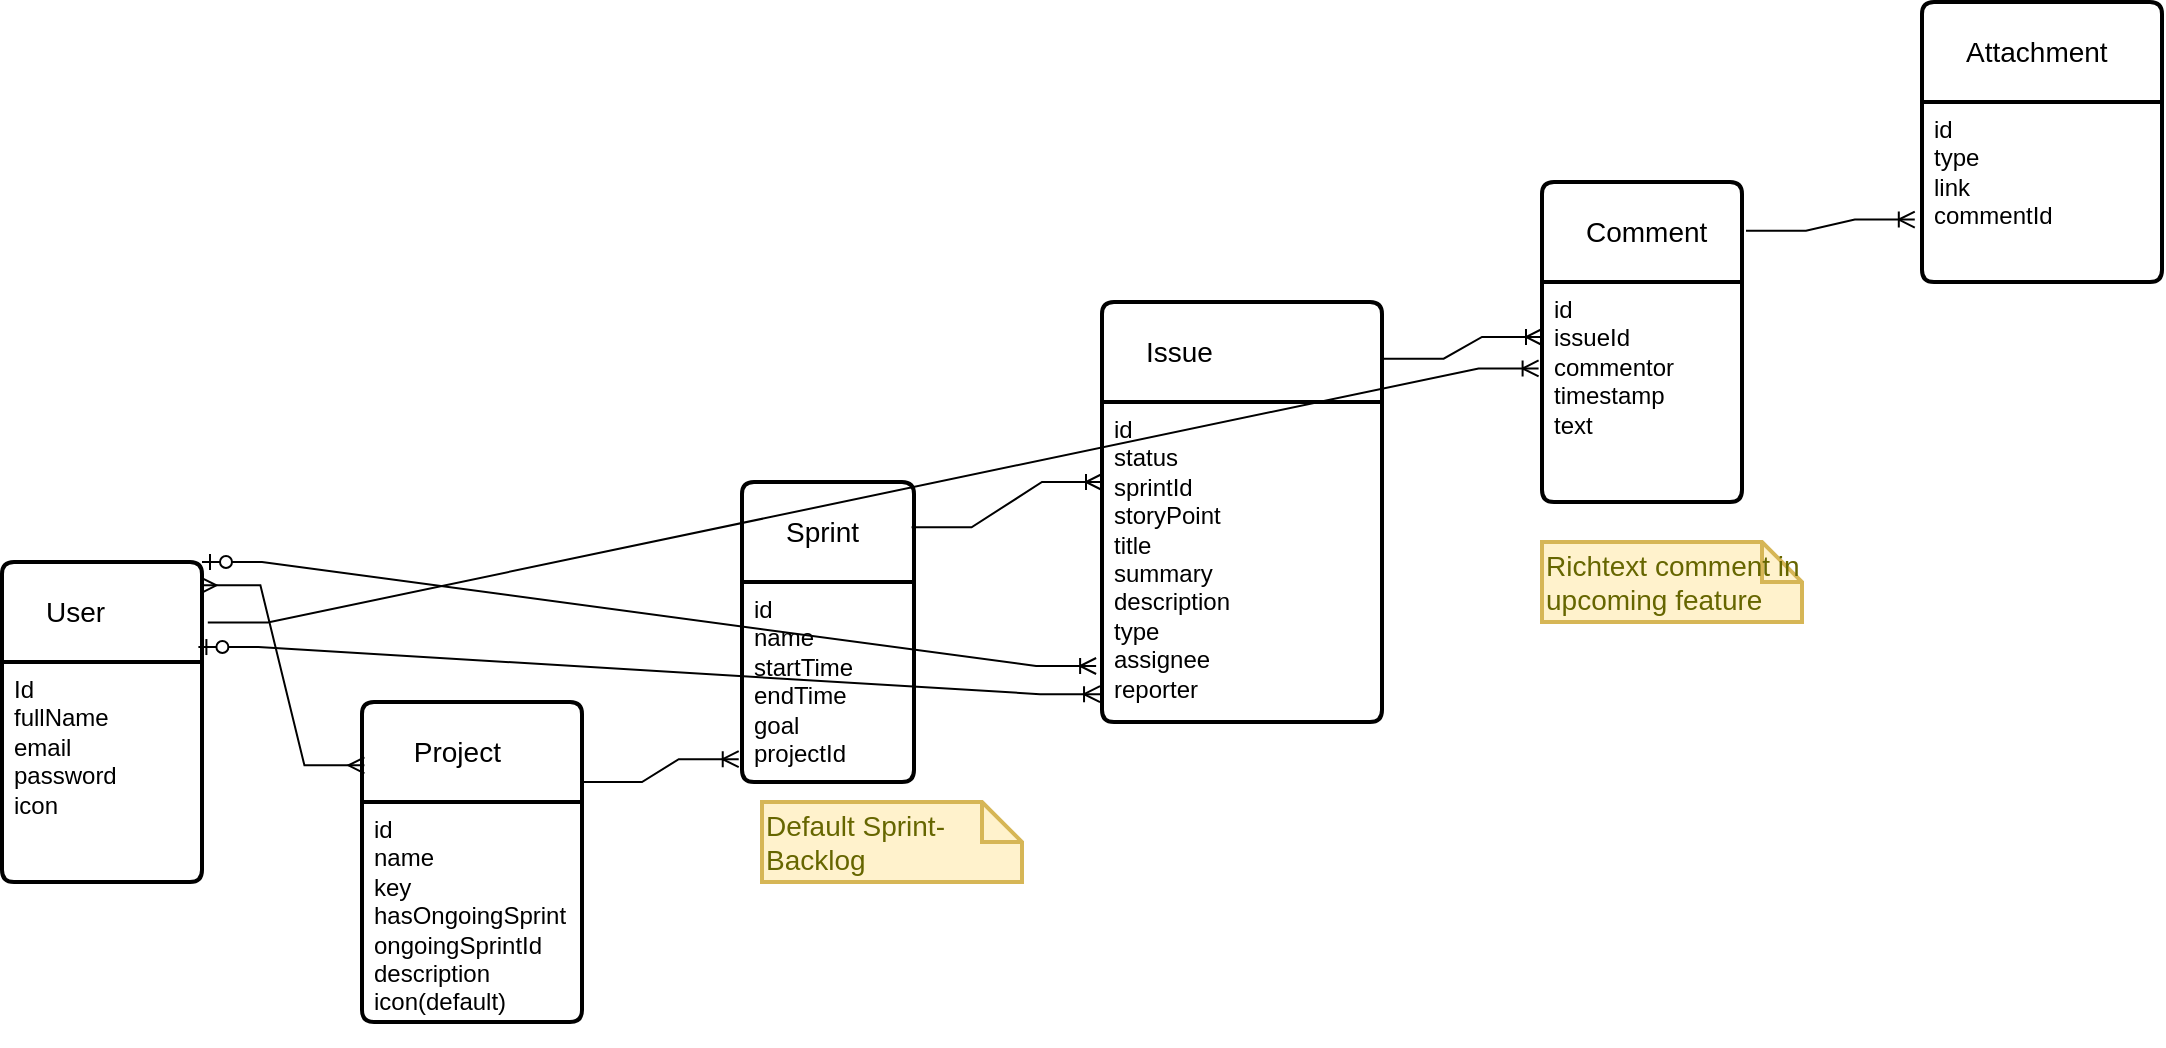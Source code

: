 <mxfile version="21.2.9" type="github">
  <diagram name="Page-1" id="hYXTnanG5P5eI5aRu3JL">
    <mxGraphModel dx="1235" dy="1853" grid="1" gridSize="10" guides="1" tooltips="1" connect="1" arrows="1" fold="1" page="1" pageScale="1" pageWidth="827" pageHeight="1169" math="0" shadow="0">
      <root>
        <mxCell id="0" />
        <mxCell id="1" parent="0" />
        <mxCell id="0CcHJ5xWRyJ15fwOYRmY-2" value="User" style="swimlane;childLayout=stackLayout;horizontal=1;startSize=50;horizontalStack=0;rounded=1;fontSize=14;fontStyle=0;strokeWidth=2;resizeParent=0;resizeLast=1;shadow=0;dashed=0;align=left;arcSize=4;whiteSpace=wrap;html=1;spacing=22;" parent="1" vertex="1">
          <mxGeometry x="40" y="200" width="100" height="160" as="geometry" />
        </mxCell>
        <mxCell id="0CcHJ5xWRyJ15fwOYRmY-3" value="&lt;font style=&quot;font-size: 12px;&quot;&gt;Id&lt;br&gt;fullName&lt;/font&gt;&lt;div&gt;&lt;font style=&quot;font-size: 12px;&quot;&gt;email&lt;/font&gt;&lt;/div&gt;&lt;div&gt;&lt;font style=&quot;font-size: 12px;&quot;&gt;password&lt;/font&gt;&lt;/div&gt;&lt;div&gt;&lt;font style=&quot;font-size: 12px;&quot;&gt;icon&lt;/font&gt;&lt;/div&gt;" style="align=left;strokeColor=none;fillColor=none;spacingLeft=4;fontSize=12;verticalAlign=top;resizable=0;rotatable=0;part=1;html=1;" parent="0CcHJ5xWRyJ15fwOYRmY-2" vertex="1">
          <mxGeometry y="50" width="100" height="110" as="geometry" />
        </mxCell>
        <mxCell id="DwZ5_GJJqSC1Awh1ZbFu-1" value="&lt;span id=&quot;docs-internal-guid-b362fcdb-7fff-917d-6e88-48ba830d9adc&quot;&gt;&amp;nbsp;Project&lt;/span&gt;" style="swimlane;childLayout=stackLayout;horizontal=1;startSize=50;horizontalStack=0;rounded=1;fontSize=14;fontStyle=0;strokeWidth=2;resizeParent=0;resizeLast=1;shadow=0;dashed=0;align=left;arcSize=4;whiteSpace=wrap;html=1;spacing=22;" parent="1" vertex="1">
          <mxGeometry x="220" y="270" width="110" height="160" as="geometry">
            <mxRectangle x="240" y="40" width="130" height="70" as="alternateBounds" />
          </mxGeometry>
        </mxCell>
        <mxCell id="DwZ5_GJJqSC1Awh1ZbFu-2" value="&lt;span style=&quot;background-color: initial;&quot;&gt;id&lt;br&gt;name&lt;br&gt;key&lt;br&gt;hasOngoingSprint&lt;br&gt;&lt;/span&gt;&lt;div&gt;ongoingSprintId&lt;/div&gt;&lt;div&gt;description&lt;/div&gt;&lt;div&gt;icon(default)&lt;/div&gt;&lt;div&gt;&lt;br&gt;&lt;/div&gt;" style="align=left;strokeColor=none;fillColor=none;spacingLeft=4;fontSize=12;verticalAlign=top;resizable=0;rotatable=0;part=1;html=1;" parent="DwZ5_GJJqSC1Awh1ZbFu-1" vertex="1">
          <mxGeometry y="50" width="110" height="110" as="geometry" />
        </mxCell>
        <mxCell id="DwZ5_GJJqSC1Awh1ZbFu-4" value="&lt;span id=&quot;docs-internal-guid-b362fcdb-7fff-917d-6e88-48ba830d9adc&quot;&gt;Sprint&lt;/span&gt;" style="swimlane;childLayout=stackLayout;horizontal=1;startSize=50;horizontalStack=0;rounded=1;fontSize=14;fontStyle=0;strokeWidth=2;resizeParent=0;resizeLast=1;shadow=0;dashed=0;align=left;arcSize=4;whiteSpace=wrap;html=1;spacing=22;" parent="1" vertex="1">
          <mxGeometry x="410" y="160" width="86" height="150" as="geometry" />
        </mxCell>
        <mxCell id="DwZ5_GJJqSC1Awh1ZbFu-5" value="&lt;span style=&quot;background-color: initial;&quot;&gt;id&lt;br&gt;name&lt;br&gt;&lt;/span&gt;&lt;span style=&quot;background-color: initial;&quot;&gt;startTime &lt;br&gt;endTime&lt;br&gt;goal&lt;br&gt;projectId&lt;br&gt;&lt;/span&gt;" style="align=left;strokeColor=none;fillColor=none;spacingLeft=4;fontSize=12;verticalAlign=top;resizable=0;rotatable=0;part=1;html=1;" parent="DwZ5_GJJqSC1Awh1ZbFu-4" vertex="1">
          <mxGeometry y="50" width="86" height="100" as="geometry" />
        </mxCell>
        <mxCell id="0CcHJ5xWRyJ15fwOYRmY-7" value="Comment" style="swimlane;childLayout=stackLayout;horizontal=1;startSize=50;horizontalStack=0;rounded=1;fontSize=14;fontStyle=0;strokeWidth=2;resizeParent=0;resizeLast=1;shadow=0;dashed=0;align=left;arcSize=4;whiteSpace=wrap;html=1;spacing=22;" parent="1" vertex="1">
          <mxGeometry x="810" y="10" width="100" height="160" as="geometry" />
        </mxCell>
        <mxCell id="0CcHJ5xWRyJ15fwOYRmY-8" value="&lt;div&gt;id&lt;/div&gt;&lt;div&gt;issueId&lt;/div&gt;&lt;div&gt;commentor&lt;/div&gt;&lt;div&gt;timestamp&lt;/div&gt;&lt;div&gt;text&lt;/div&gt;" style="align=left;strokeColor=none;fillColor=none;spacingLeft=4;fontSize=12;verticalAlign=top;resizable=0;rotatable=0;part=1;html=1;" parent="0CcHJ5xWRyJ15fwOYRmY-7" vertex="1">
          <mxGeometry y="50" width="100" height="110" as="geometry" />
        </mxCell>
        <mxCell id="0CcHJ5xWRyJ15fwOYRmY-11" value="&lt;span id=&quot;docs-internal-guid-b362fcdb-7fff-917d-6e88-48ba830d9adc&quot;&gt;Issue&lt;/span&gt;" style="swimlane;childLayout=stackLayout;horizontal=1;startSize=50;horizontalStack=0;rounded=1;fontSize=14;fontStyle=0;strokeWidth=2;resizeParent=0;resizeLast=1;shadow=0;dashed=0;align=left;arcSize=4;whiteSpace=wrap;html=1;spacing=22;" parent="1" vertex="1">
          <mxGeometry x="590" y="70" width="140" height="210" as="geometry" />
        </mxCell>
        <mxCell id="0CcHJ5xWRyJ15fwOYRmY-12" value="&lt;div&gt;id&lt;/div&gt;&lt;div&gt;status&lt;/div&gt;&lt;div&gt;sprintId&lt;/div&gt;&lt;div&gt;storyPoint&lt;/div&gt;&lt;div&gt;title&lt;/div&gt;&lt;div&gt;summary&lt;/div&gt;&lt;div&gt;description&lt;/div&gt;&lt;div&gt;type&lt;/div&gt;&lt;div&gt;assignee&lt;/div&gt;&lt;div&gt;reporter&lt;/div&gt;" style="align=left;strokeColor=none;fillColor=none;spacingLeft=4;fontSize=12;verticalAlign=top;resizable=0;rotatable=0;part=1;html=1;" parent="0CcHJ5xWRyJ15fwOYRmY-11" vertex="1">
          <mxGeometry y="50" width="140" height="160" as="geometry" />
        </mxCell>
        <mxCell id="0CcHJ5xWRyJ15fwOYRmY-13" value="Attachment" style="swimlane;childLayout=stackLayout;horizontal=1;startSize=50;horizontalStack=0;rounded=1;fontSize=14;fontStyle=0;strokeWidth=2;resizeParent=0;resizeLast=1;shadow=0;dashed=0;align=left;arcSize=4;whiteSpace=wrap;html=1;spacing=22;" parent="1" vertex="1">
          <mxGeometry x="1000" y="-80" width="120" height="140" as="geometry" />
        </mxCell>
        <mxCell id="0CcHJ5xWRyJ15fwOYRmY-14" value="&lt;div&gt;id&lt;/div&gt;&lt;div&gt;type&lt;/div&gt;&lt;div&gt;link&lt;/div&gt;&lt;div&gt;commentId&lt;/div&gt;" style="align=left;strokeColor=none;fillColor=none;spacingLeft=4;fontSize=12;verticalAlign=top;resizable=0;rotatable=0;part=1;html=1;" parent="0CcHJ5xWRyJ15fwOYRmY-13" vertex="1">
          <mxGeometry y="50" width="120" height="90" as="geometry" />
        </mxCell>
        <mxCell id="v2EgbDZBrGLsXtZrnJHg-1" value="Default Sprint- Backlog" style="shape=note;strokeWidth=2;fontSize=14;size=20;whiteSpace=wrap;html=1;fillColor=#fff2cc;strokeColor=#d6b656;fontColor=#666600;align=left;" parent="1" vertex="1">
          <mxGeometry x="420" y="320" width="130" height="40" as="geometry" />
        </mxCell>
        <mxCell id="fx4jIIGhQxFegW_63j19-2" value="" style="edgeStyle=entityRelationEdgeStyle;fontSize=12;html=1;endArrow=ERoneToMany;rounded=0;entryX=0;entryY=0.25;entryDx=0;entryDy=0;exitX=1.006;exitY=0.135;exitDx=0;exitDy=0;exitPerimeter=0;" edge="1" parent="1" source="0CcHJ5xWRyJ15fwOYRmY-11" target="0CcHJ5xWRyJ15fwOYRmY-8">
          <mxGeometry width="100" height="100" relative="1" as="geometry">
            <mxPoint x="610" y="110" as="sourcePoint" />
            <mxPoint x="710" y="10" as="targetPoint" />
          </mxGeometry>
        </mxCell>
        <mxCell id="fx4jIIGhQxFegW_63j19-3" value="" style="edgeStyle=entityRelationEdgeStyle;fontSize=12;html=1;endArrow=ERoneToMany;rounded=0;exitX=1.02;exitY=0.152;exitDx=0;exitDy=0;exitPerimeter=0;entryX=-0.03;entryY=0.653;entryDx=0;entryDy=0;entryPerimeter=0;" edge="1" parent="1" source="0CcHJ5xWRyJ15fwOYRmY-7" target="0CcHJ5xWRyJ15fwOYRmY-14">
          <mxGeometry width="100" height="100" relative="1" as="geometry">
            <mxPoint x="470" y="260" as="sourcePoint" />
            <mxPoint x="1010" y="-131" as="targetPoint" />
          </mxGeometry>
        </mxCell>
        <mxCell id="fx4jIIGhQxFegW_63j19-4" value="" style="edgeStyle=entityRelationEdgeStyle;fontSize=12;html=1;endArrow=ERoneToMany;rounded=0;entryX=0;entryY=0.25;entryDx=0;entryDy=0;exitX=0.986;exitY=0.151;exitDx=0;exitDy=0;exitPerimeter=0;" edge="1" parent="1" source="DwZ5_GJJqSC1Awh1ZbFu-4" target="0CcHJ5xWRyJ15fwOYRmY-12">
          <mxGeometry width="100" height="100" relative="1" as="geometry">
            <mxPoint x="520" y="180" as="sourcePoint" />
            <mxPoint x="590" y="70" as="targetPoint" />
          </mxGeometry>
        </mxCell>
        <mxCell id="fx4jIIGhQxFegW_63j19-5" value="" style="edgeStyle=entityRelationEdgeStyle;fontSize=12;html=1;endArrow=ERoneToMany;rounded=0;entryX=-0.019;entryY=0.886;entryDx=0;entryDy=0;entryPerimeter=0;exitX=1;exitY=0.25;exitDx=0;exitDy=0;" edge="1" parent="1" source="DwZ5_GJJqSC1Awh1ZbFu-1" target="DwZ5_GJJqSC1Awh1ZbFu-5">
          <mxGeometry width="100" height="100" relative="1" as="geometry">
            <mxPoint x="530" y="290" as="sourcePoint" />
            <mxPoint x="630" y="190" as="targetPoint" />
          </mxGeometry>
        </mxCell>
        <mxCell id="fx4jIIGhQxFegW_63j19-6" value="" style="edgeStyle=entityRelationEdgeStyle;fontSize=12;html=1;endArrow=ERmany;startArrow=ERmany;rounded=0;entryX=0.011;entryY=0.198;entryDx=0;entryDy=0;entryPerimeter=0;exitX=0.992;exitY=0.073;exitDx=0;exitDy=0;exitPerimeter=0;" edge="1" parent="1" source="0CcHJ5xWRyJ15fwOYRmY-2" target="DwZ5_GJJqSC1Awh1ZbFu-1">
          <mxGeometry width="100" height="100" relative="1" as="geometry">
            <mxPoint x="470" y="340" as="sourcePoint" />
            <mxPoint x="570" y="240" as="targetPoint" />
          </mxGeometry>
        </mxCell>
        <mxCell id="fx4jIIGhQxFegW_63j19-7" value="" style="edgeStyle=entityRelationEdgeStyle;fontSize=12;html=1;endArrow=ERoneToMany;startArrow=ERzeroToOne;rounded=0;exitX=1;exitY=0;exitDx=0;exitDy=0;entryX=-0.021;entryY=0.825;entryDx=0;entryDy=0;entryPerimeter=0;" edge="1" parent="1" source="0CcHJ5xWRyJ15fwOYRmY-2" target="0CcHJ5xWRyJ15fwOYRmY-12">
          <mxGeometry width="100" height="100" relative="1" as="geometry">
            <mxPoint x="510" y="160" as="sourcePoint" />
            <mxPoint x="590" y="251" as="targetPoint" />
          </mxGeometry>
        </mxCell>
        <mxCell id="fx4jIIGhQxFegW_63j19-8" value="" style="edgeStyle=entityRelationEdgeStyle;fontSize=12;html=1;endArrow=ERoneToMany;startArrow=ERzeroToOne;rounded=0;entryX=-0.007;entryY=0.913;entryDx=0;entryDy=0;entryPerimeter=0;exitX=0.982;exitY=-0.068;exitDx=0;exitDy=0;exitPerimeter=0;" edge="1" parent="1" source="0CcHJ5xWRyJ15fwOYRmY-3" target="0CcHJ5xWRyJ15fwOYRmY-12">
          <mxGeometry width="100" height="100" relative="1" as="geometry">
            <mxPoint x="140" y="229" as="sourcePoint" />
            <mxPoint x="876" y="461" as="targetPoint" />
          </mxGeometry>
        </mxCell>
        <mxCell id="fx4jIIGhQxFegW_63j19-9" value="" style="edgeStyle=entityRelationEdgeStyle;fontSize=12;html=1;endArrow=ERoneToMany;rounded=0;exitX=1.029;exitY=0.189;exitDx=0;exitDy=0;exitPerimeter=0;entryX=-0.017;entryY=0.393;entryDx=0;entryDy=0;entryPerimeter=0;" edge="1" parent="1" source="0CcHJ5xWRyJ15fwOYRmY-2" target="0CcHJ5xWRyJ15fwOYRmY-8">
          <mxGeometry width="100" height="100" relative="1" as="geometry">
            <mxPoint x="560" y="240" as="sourcePoint" />
            <mxPoint x="810" y="104" as="targetPoint" />
          </mxGeometry>
        </mxCell>
        <mxCell id="fx4jIIGhQxFegW_63j19-10" value="Richtext comment in upcoming feature" style="shape=note;strokeWidth=2;fontSize=14;size=20;whiteSpace=wrap;html=1;fillColor=#fff2cc;strokeColor=#d6b656;fontColor=#666600;align=left;" vertex="1" parent="1">
          <mxGeometry x="810" y="190" width="130" height="40" as="geometry" />
        </mxCell>
      </root>
    </mxGraphModel>
  </diagram>
</mxfile>
